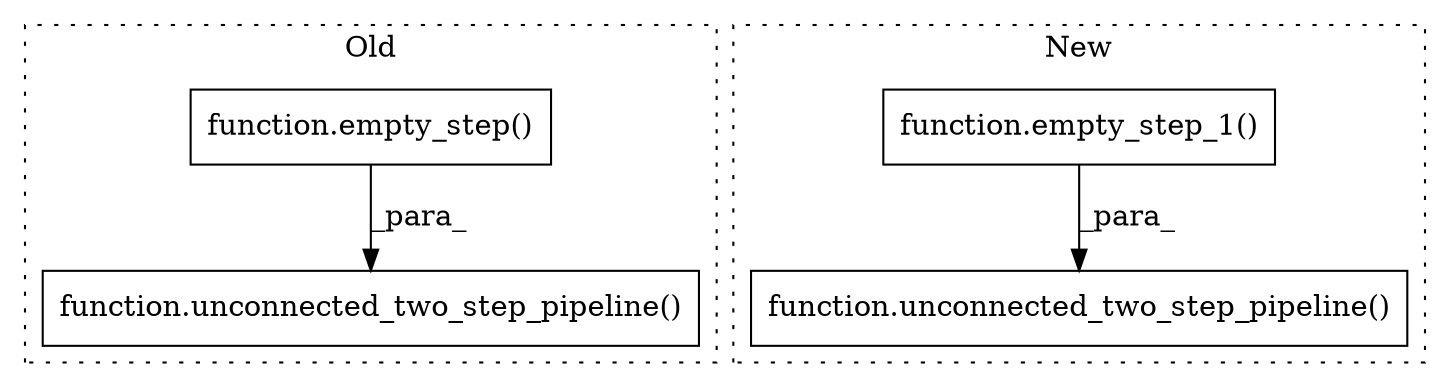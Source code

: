 digraph G {
subgraph cluster0 {
1 [label="function.empty_step()" a="75" s="2457" l="12" shape="box"];
4 [label="function.unconnected_two_step_pipeline()" a="75" s="2413,2483" l="30,1" shape="box"];
label = "Old";
style="dotted";
}
subgraph cluster1 {
2 [label="function.empty_step_1()" a="75" s="2823" l="14" shape="box"];
3 [label="function.unconnected_two_step_pipeline()" a="75" s="2780,2869" l="43,10" shape="box"];
label = "New";
style="dotted";
}
1 -> 4 [label="_para_"];
2 -> 3 [label="_para_"];
}
